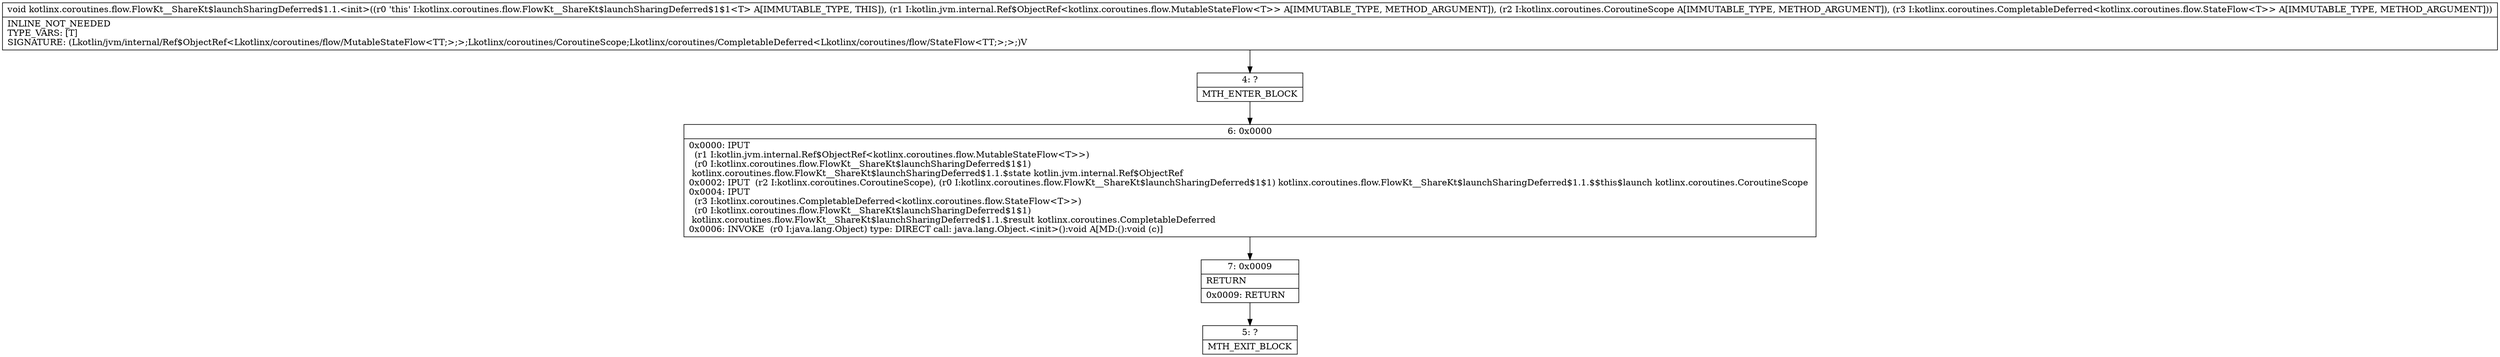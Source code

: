 digraph "CFG forkotlinx.coroutines.flow.FlowKt__ShareKt$launchSharingDeferred$1.1.\<init\>(Lkotlin\/jvm\/internal\/Ref$ObjectRef;Lkotlinx\/coroutines\/CoroutineScope;Lkotlinx\/coroutines\/CompletableDeferred;)V" {
Node_4 [shape=record,label="{4\:\ ?|MTH_ENTER_BLOCK\l}"];
Node_6 [shape=record,label="{6\:\ 0x0000|0x0000: IPUT  \l  (r1 I:kotlin.jvm.internal.Ref$ObjectRef\<kotlinx.coroutines.flow.MutableStateFlow\<T\>\>)\l  (r0 I:kotlinx.coroutines.flow.FlowKt__ShareKt$launchSharingDeferred$1$1)\l kotlinx.coroutines.flow.FlowKt__ShareKt$launchSharingDeferred$1.1.$state kotlin.jvm.internal.Ref$ObjectRef \l0x0002: IPUT  (r2 I:kotlinx.coroutines.CoroutineScope), (r0 I:kotlinx.coroutines.flow.FlowKt__ShareKt$launchSharingDeferred$1$1) kotlinx.coroutines.flow.FlowKt__ShareKt$launchSharingDeferred$1.1.$$this$launch kotlinx.coroutines.CoroutineScope \l0x0004: IPUT  \l  (r3 I:kotlinx.coroutines.CompletableDeferred\<kotlinx.coroutines.flow.StateFlow\<T\>\>)\l  (r0 I:kotlinx.coroutines.flow.FlowKt__ShareKt$launchSharingDeferred$1$1)\l kotlinx.coroutines.flow.FlowKt__ShareKt$launchSharingDeferred$1.1.$result kotlinx.coroutines.CompletableDeferred \l0x0006: INVOKE  (r0 I:java.lang.Object) type: DIRECT call: java.lang.Object.\<init\>():void A[MD:():void (c)]\l}"];
Node_7 [shape=record,label="{7\:\ 0x0009|RETURN\l|0x0009: RETURN   \l}"];
Node_5 [shape=record,label="{5\:\ ?|MTH_EXIT_BLOCK\l}"];
MethodNode[shape=record,label="{void kotlinx.coroutines.flow.FlowKt__ShareKt$launchSharingDeferred$1.1.\<init\>((r0 'this' I:kotlinx.coroutines.flow.FlowKt__ShareKt$launchSharingDeferred$1$1\<T\> A[IMMUTABLE_TYPE, THIS]), (r1 I:kotlin.jvm.internal.Ref$ObjectRef\<kotlinx.coroutines.flow.MutableStateFlow\<T\>\> A[IMMUTABLE_TYPE, METHOD_ARGUMENT]), (r2 I:kotlinx.coroutines.CoroutineScope A[IMMUTABLE_TYPE, METHOD_ARGUMENT]), (r3 I:kotlinx.coroutines.CompletableDeferred\<kotlinx.coroutines.flow.StateFlow\<T\>\> A[IMMUTABLE_TYPE, METHOD_ARGUMENT]))  | INLINE_NOT_NEEDED\lTYPE_VARS: [T]\lSIGNATURE: (Lkotlin\/jvm\/internal\/Ref$ObjectRef\<Lkotlinx\/coroutines\/flow\/MutableStateFlow\<TT;\>;\>;Lkotlinx\/coroutines\/CoroutineScope;Lkotlinx\/coroutines\/CompletableDeferred\<Lkotlinx\/coroutines\/flow\/StateFlow\<TT;\>;\>;)V\l}"];
MethodNode -> Node_4;Node_4 -> Node_6;
Node_6 -> Node_7;
Node_7 -> Node_5;
}

